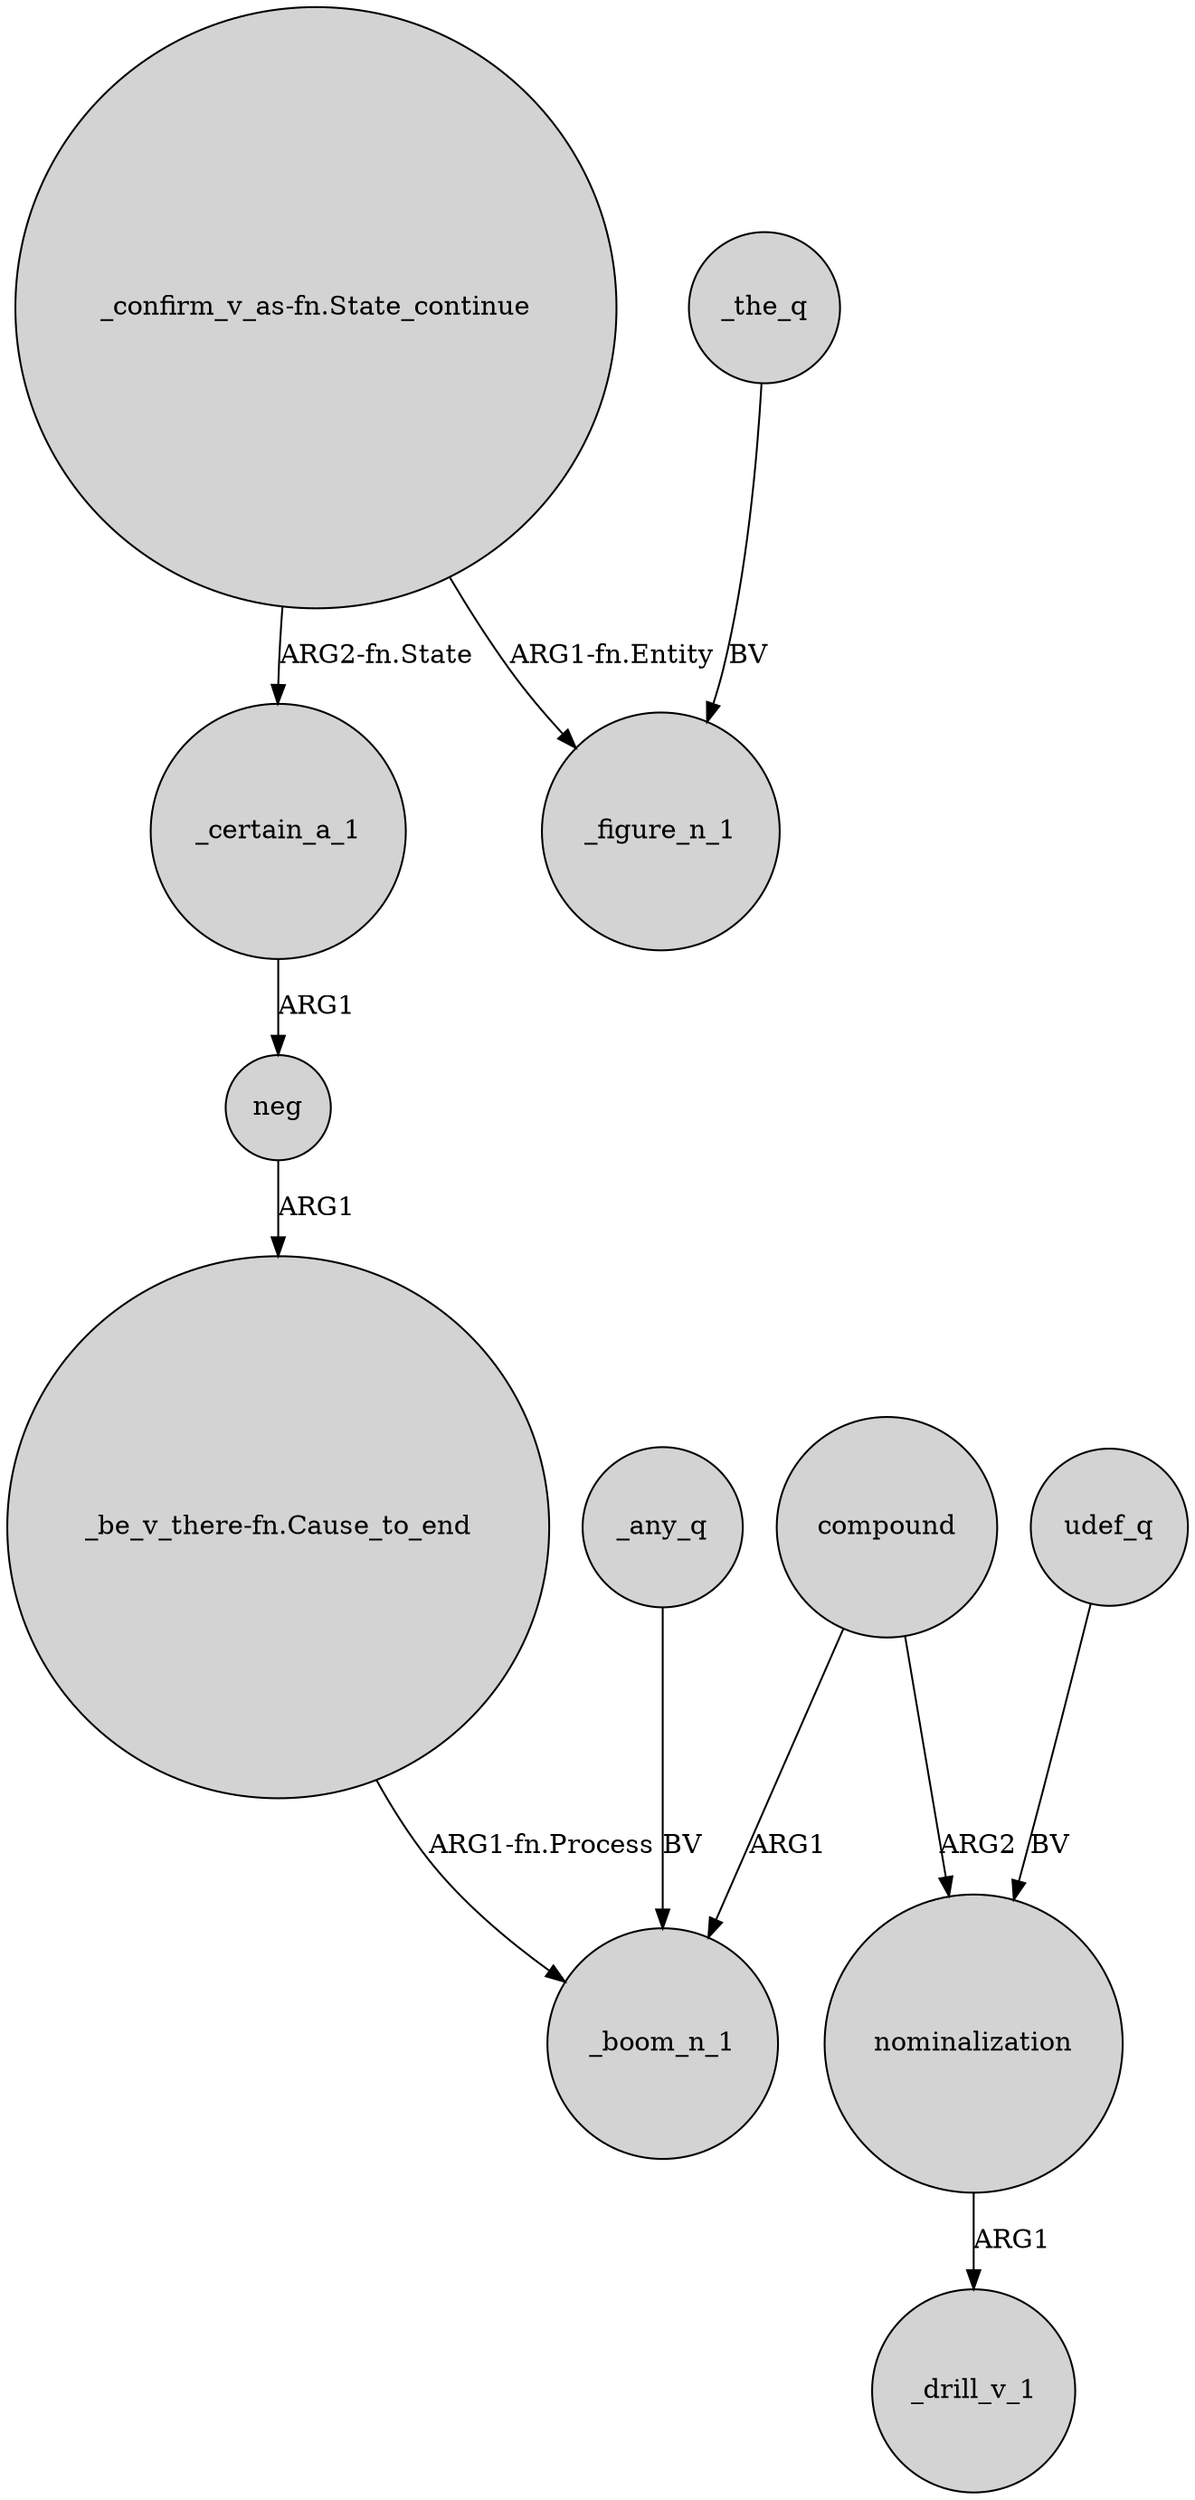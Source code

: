 digraph {
	node [shape=circle style=filled]
	"_confirm_v_as-fn.State_continue" -> _figure_n_1 [label="ARG1-fn.Entity"]
	_any_q -> _boom_n_1 [label=BV]
	"_be_v_there-fn.Cause_to_end" -> _boom_n_1 [label="ARG1-fn.Process"]
	_the_q -> _figure_n_1 [label=BV]
	compound -> _boom_n_1 [label=ARG1]
	neg -> "_be_v_there-fn.Cause_to_end" [label=ARG1]
	"_confirm_v_as-fn.State_continue" -> _certain_a_1 [label="ARG2-fn.State"]
	compound -> nominalization [label=ARG2]
	nominalization -> _drill_v_1 [label=ARG1]
	_certain_a_1 -> neg [label=ARG1]
	udef_q -> nominalization [label=BV]
}

